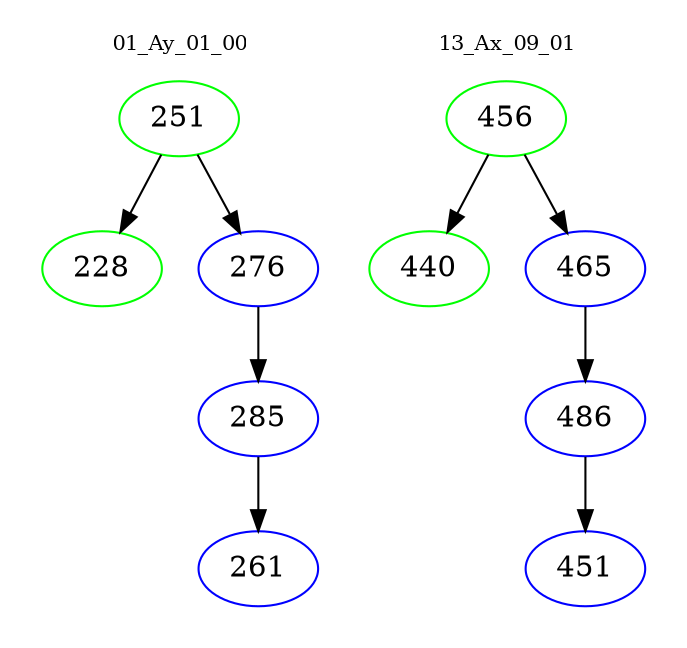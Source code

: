 digraph{
subgraph cluster_0 {
color = white
label = "01_Ay_01_00";
fontsize=10;
T0_251 [label="251", color="green"]
T0_251 -> T0_228 [color="black"]
T0_228 [label="228", color="green"]
T0_251 -> T0_276 [color="black"]
T0_276 [label="276", color="blue"]
T0_276 -> T0_285 [color="black"]
T0_285 [label="285", color="blue"]
T0_285 -> T0_261 [color="black"]
T0_261 [label="261", color="blue"]
}
subgraph cluster_1 {
color = white
label = "13_Ax_09_01";
fontsize=10;
T1_456 [label="456", color="green"]
T1_456 -> T1_440 [color="black"]
T1_440 [label="440", color="green"]
T1_456 -> T1_465 [color="black"]
T1_465 [label="465", color="blue"]
T1_465 -> T1_486 [color="black"]
T1_486 [label="486", color="blue"]
T1_486 -> T1_451 [color="black"]
T1_451 [label="451", color="blue"]
}
}
